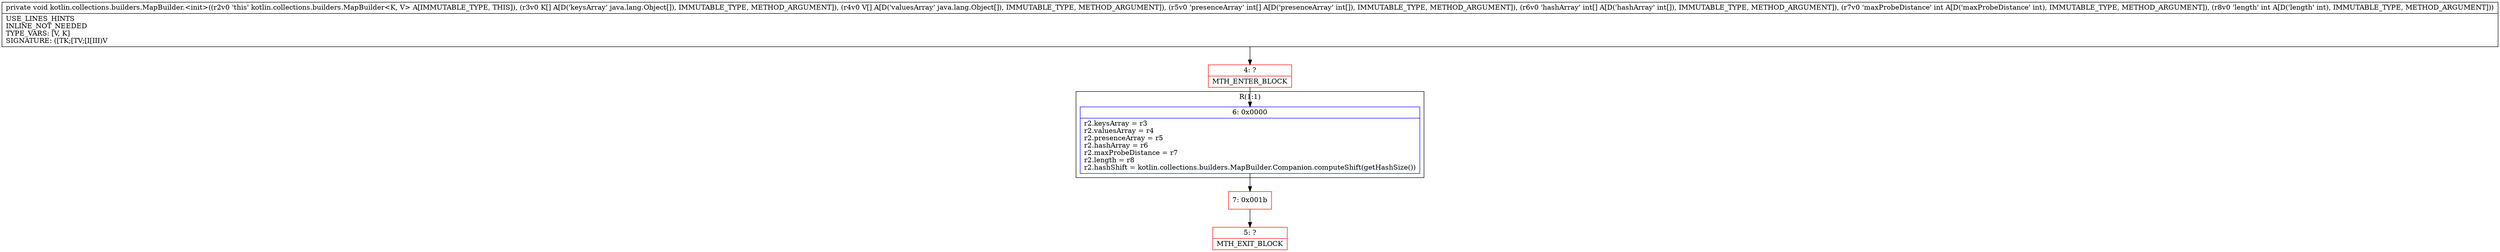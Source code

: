 digraph "CFG forkotlin.collections.builders.MapBuilder.\<init\>([Ljava\/lang\/Object;[Ljava\/lang\/Object;[I[III)V" {
subgraph cluster_Region_1824740194 {
label = "R(1:1)";
node [shape=record,color=blue];
Node_6 [shape=record,label="{6\:\ 0x0000|r2.keysArray = r3\lr2.valuesArray = r4\lr2.presenceArray = r5\lr2.hashArray = r6\lr2.maxProbeDistance = r7\lr2.length = r8\lr2.hashShift = kotlin.collections.builders.MapBuilder.Companion.computeShift(getHashSize())\l}"];
}
Node_4 [shape=record,color=red,label="{4\:\ ?|MTH_ENTER_BLOCK\l}"];
Node_7 [shape=record,color=red,label="{7\:\ 0x001b}"];
Node_5 [shape=record,color=red,label="{5\:\ ?|MTH_EXIT_BLOCK\l}"];
MethodNode[shape=record,label="{private void kotlin.collections.builders.MapBuilder.\<init\>((r2v0 'this' kotlin.collections.builders.MapBuilder\<K, V\> A[IMMUTABLE_TYPE, THIS]), (r3v0 K[] A[D('keysArray' java.lang.Object[]), IMMUTABLE_TYPE, METHOD_ARGUMENT]), (r4v0 V[] A[D('valuesArray' java.lang.Object[]), IMMUTABLE_TYPE, METHOD_ARGUMENT]), (r5v0 'presenceArray' int[] A[D('presenceArray' int[]), IMMUTABLE_TYPE, METHOD_ARGUMENT]), (r6v0 'hashArray' int[] A[D('hashArray' int[]), IMMUTABLE_TYPE, METHOD_ARGUMENT]), (r7v0 'maxProbeDistance' int A[D('maxProbeDistance' int), IMMUTABLE_TYPE, METHOD_ARGUMENT]), (r8v0 'length' int A[D('length' int), IMMUTABLE_TYPE, METHOD_ARGUMENT]))  | USE_LINES_HINTS\lINLINE_NOT_NEEDED\lTYPE_VARS: [V, K]\lSIGNATURE: ([TK;[TV;[I[III)V\l}"];
MethodNode -> Node_4;Node_6 -> Node_7;
Node_4 -> Node_6;
Node_7 -> Node_5;
}

